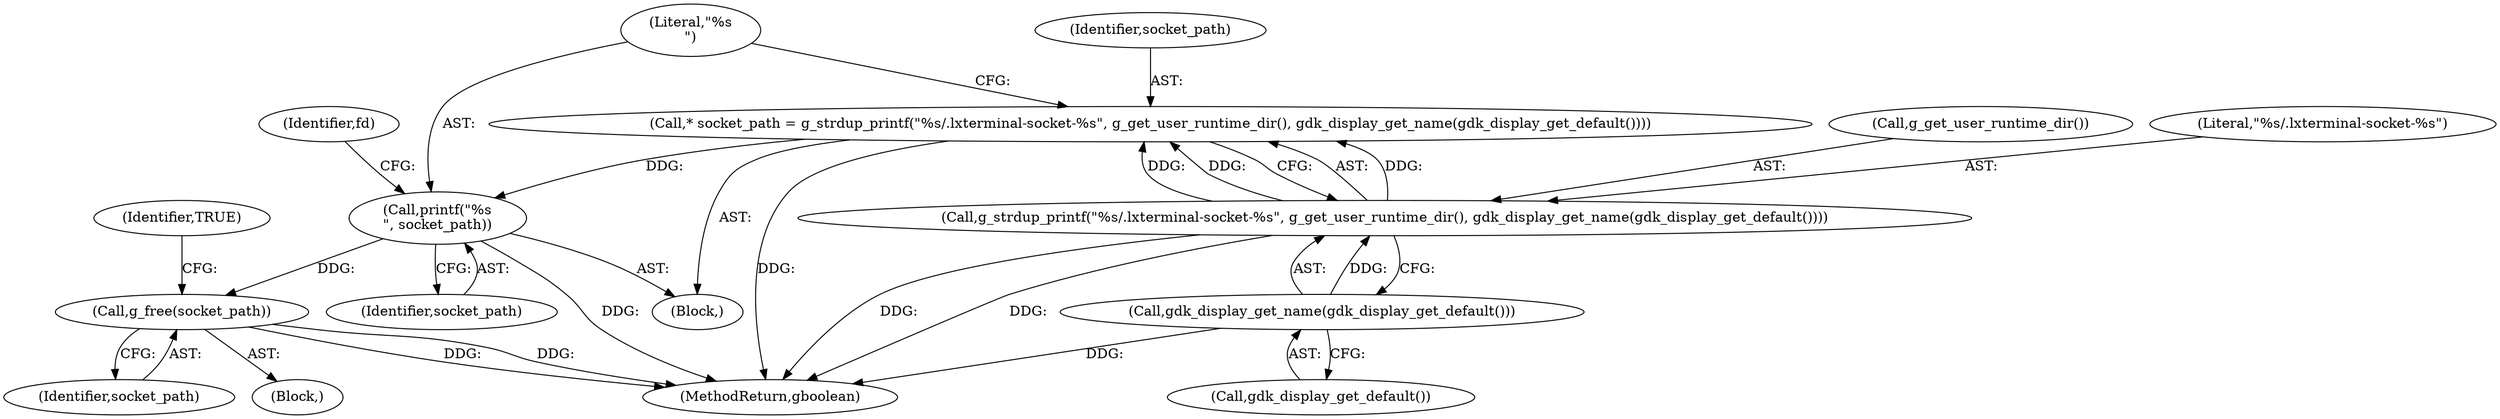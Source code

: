 digraph "0_lxde_f99163c6ff8b2f57c5f37b1ce5d62cf7450d4648@API" {
"1000144" [label="(Call,g_free(socket_path))"];
"1000129" [label="(Call,printf(\"%s\n\", socket_path))"];
"1000122" [label="(Call,* socket_path = g_strdup_printf(\"%s/.lxterminal-socket-%s\", g_get_user_runtime_dir(), gdk_display_get_name(gdk_display_get_default())))"];
"1000124" [label="(Call,g_strdup_printf(\"%s/.lxterminal-socket-%s\", g_get_user_runtime_dir(), gdk_display_get_name(gdk_display_get_default())))"];
"1000127" [label="(Call,gdk_display_get_name(gdk_display_get_default()))"];
"1000124" [label="(Call,g_strdup_printf(\"%s/.lxterminal-socket-%s\", g_get_user_runtime_dir(), gdk_display_get_name(gdk_display_get_default())))"];
"1000139" [label="(Block,)"];
"1000129" [label="(Call,printf(\"%s\n\", socket_path))"];
"1000134" [label="(Identifier,fd)"];
"1000131" [label="(Identifier,socket_path)"];
"1000126" [label="(Call,g_get_user_runtime_dir())"];
"1000125" [label="(Literal,\"%s/.lxterminal-socket-%s\")"];
"1000145" [label="(Identifier,socket_path)"];
"1000127" [label="(Call,gdk_display_get_name(gdk_display_get_default()))"];
"1000339" [label="(MethodReturn,gboolean)"];
"1000128" [label="(Call,gdk_display_get_default())"];
"1000120" [label="(Block,)"];
"1000122" [label="(Call,* socket_path = g_strdup_printf(\"%s/.lxterminal-socket-%s\", g_get_user_runtime_dir(), gdk_display_get_name(gdk_display_get_default())))"];
"1000123" [label="(Identifier,socket_path)"];
"1000147" [label="(Identifier,TRUE)"];
"1000130" [label="(Literal,\"%s\n\")"];
"1000144" [label="(Call,g_free(socket_path))"];
"1000144" -> "1000139"  [label="AST: "];
"1000144" -> "1000145"  [label="CFG: "];
"1000145" -> "1000144"  [label="AST: "];
"1000147" -> "1000144"  [label="CFG: "];
"1000144" -> "1000339"  [label="DDG: "];
"1000144" -> "1000339"  [label="DDG: "];
"1000129" -> "1000144"  [label="DDG: "];
"1000129" -> "1000120"  [label="AST: "];
"1000129" -> "1000131"  [label="CFG: "];
"1000130" -> "1000129"  [label="AST: "];
"1000131" -> "1000129"  [label="AST: "];
"1000134" -> "1000129"  [label="CFG: "];
"1000129" -> "1000339"  [label="DDG: "];
"1000122" -> "1000129"  [label="DDG: "];
"1000122" -> "1000120"  [label="AST: "];
"1000122" -> "1000124"  [label="CFG: "];
"1000123" -> "1000122"  [label="AST: "];
"1000124" -> "1000122"  [label="AST: "];
"1000130" -> "1000122"  [label="CFG: "];
"1000122" -> "1000339"  [label="DDG: "];
"1000124" -> "1000122"  [label="DDG: "];
"1000124" -> "1000122"  [label="DDG: "];
"1000124" -> "1000122"  [label="DDG: "];
"1000124" -> "1000127"  [label="CFG: "];
"1000125" -> "1000124"  [label="AST: "];
"1000126" -> "1000124"  [label="AST: "];
"1000127" -> "1000124"  [label="AST: "];
"1000124" -> "1000339"  [label="DDG: "];
"1000124" -> "1000339"  [label="DDG: "];
"1000127" -> "1000124"  [label="DDG: "];
"1000127" -> "1000128"  [label="CFG: "];
"1000128" -> "1000127"  [label="AST: "];
"1000127" -> "1000339"  [label="DDG: "];
}
